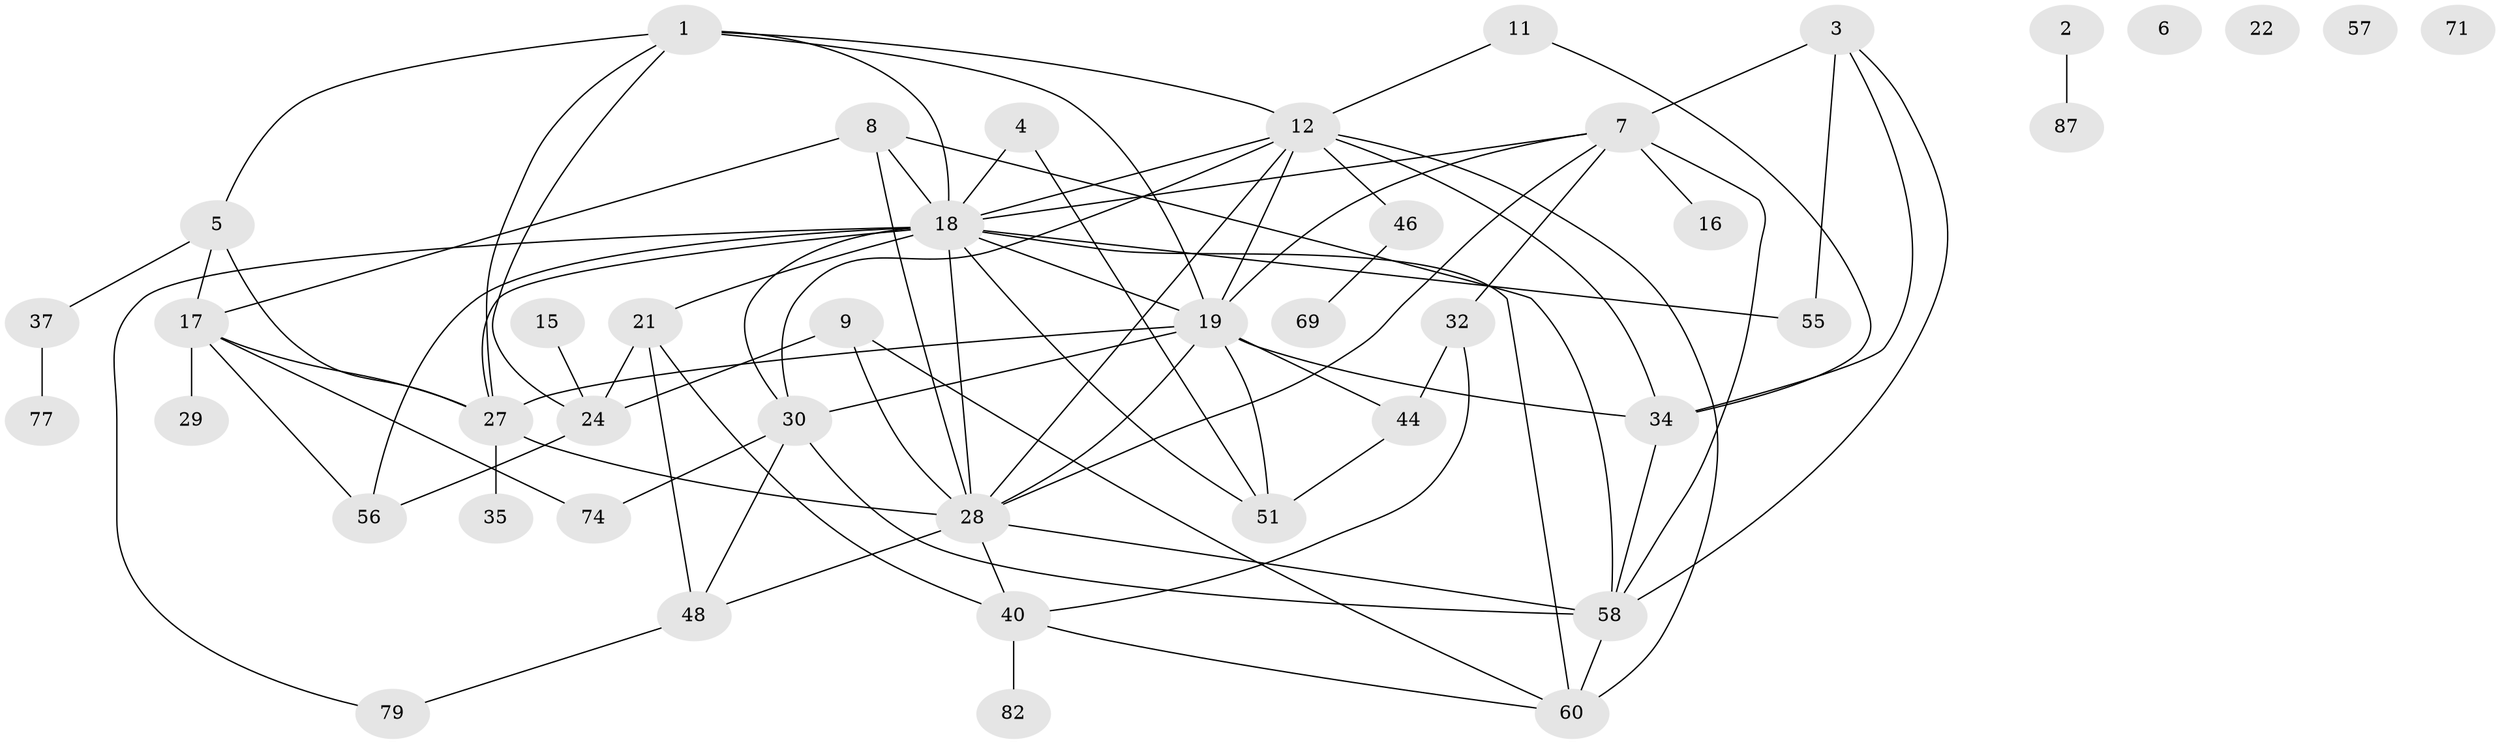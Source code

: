 // original degree distribution, {5: 0.125, 1: 0.13636363636363635, 4: 0.13636363636363635, 2: 0.2159090909090909, 3: 0.26136363636363635, 0: 0.045454545454545456, 6: 0.03409090909090909, 7: 0.045454545454545456}
// Generated by graph-tools (version 1.1) at 2025/12/03/09/25 04:12:57]
// undirected, 44 vertices, 81 edges
graph export_dot {
graph [start="1"]
  node [color=gray90,style=filled];
  1 [super="+31"];
  2;
  3 [super="+81+86"];
  4 [super="+10"];
  5 [super="+73"];
  6;
  7 [super="+13"];
  8 [super="+45"];
  9 [super="+43"];
  11;
  12 [super="+26+14"];
  15;
  16 [super="+33"];
  17 [super="+23"];
  18 [super="+25+38+62"];
  19 [super="+20+52"];
  21;
  22;
  24 [super="+49"];
  27 [super="+72+50"];
  28 [super="+53"];
  29;
  30 [super="+36+42+64"];
  32;
  34 [super="+80"];
  35;
  37;
  40 [super="+59"];
  44 [super="+65"];
  46;
  48 [super="+70+83"];
  51;
  55;
  56;
  57;
  58 [super="+63"];
  60;
  69;
  71;
  74;
  77;
  79;
  82;
  87;
  1 -- 27;
  1 -- 5;
  1 -- 18;
  1 -- 19;
  1 -- 24;
  1 -- 12;
  2 -- 87;
  3 -- 58;
  3 -- 34;
  3 -- 55;
  3 -- 7 [weight=2];
  4 -- 51;
  4 -- 18;
  5 -- 17;
  5 -- 37;
  5 -- 27;
  7 -- 32;
  7 -- 16;
  7 -- 18;
  7 -- 19;
  7 -- 58;
  7 -- 28;
  8 -- 28 [weight=2];
  8 -- 17;
  8 -- 18;
  8 -- 58;
  9 -- 60;
  9 -- 24;
  9 -- 28;
  11 -- 34;
  11 -- 12;
  12 -- 60 [weight=2];
  12 -- 34;
  12 -- 46;
  12 -- 19;
  12 -- 28;
  12 -- 30;
  12 -- 18 [weight=2];
  15 -- 24;
  17 -- 27;
  17 -- 56;
  17 -- 74;
  17 -- 29;
  18 -- 79;
  18 -- 19 [weight=2];
  18 -- 60;
  18 -- 51;
  18 -- 21;
  18 -- 55 [weight=2];
  18 -- 56 [weight=2];
  18 -- 27 [weight=2];
  18 -- 28;
  18 -- 30;
  19 -- 51;
  19 -- 34;
  19 -- 44;
  19 -- 30;
  19 -- 28;
  19 -- 27;
  21 -- 48;
  21 -- 24;
  21 -- 40;
  24 -- 56;
  27 -- 35;
  27 -- 28;
  28 -- 58;
  28 -- 40;
  28 -- 48;
  30 -- 48;
  30 -- 74;
  30 -- 58;
  32 -- 40;
  32 -- 44;
  34 -- 58;
  37 -- 77;
  40 -- 82;
  40 -- 60;
  44 -- 51;
  46 -- 69;
  48 -- 79;
  58 -- 60;
}
